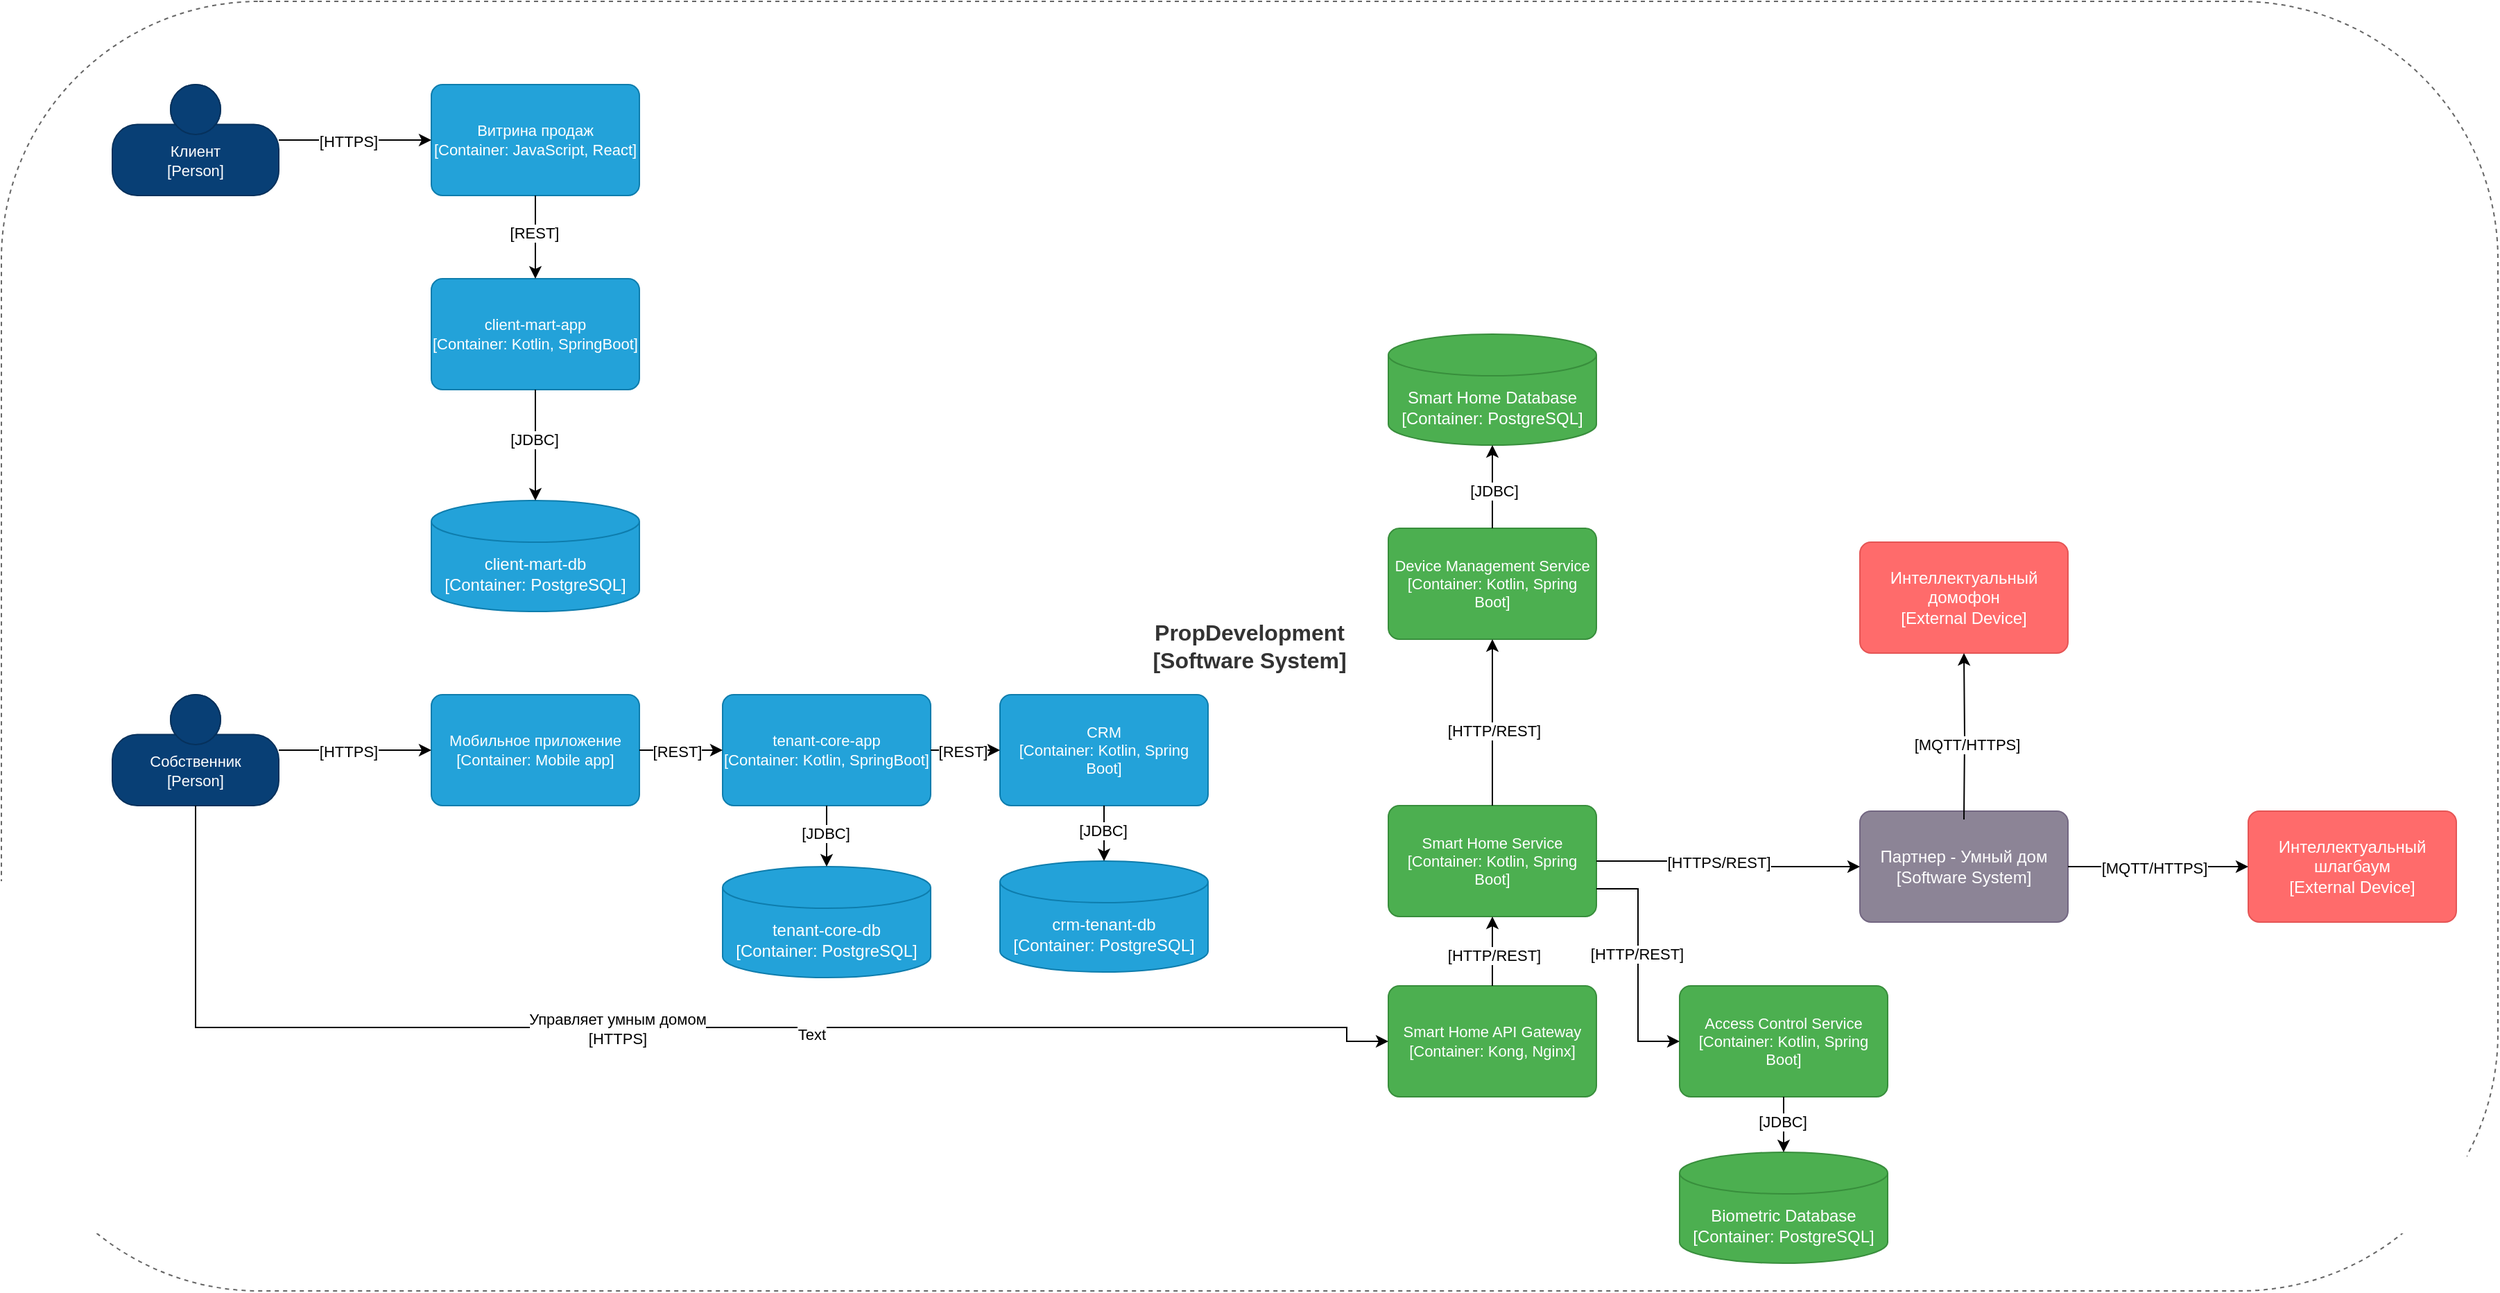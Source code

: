 <?xml version="1.0" encoding="UTF-8"?>
<mxfile version="28.2.3">
  <diagram id="zsP8EnEX3o-jkApchkRU" name="PropDevelopment - Доработанная диаграмма контейнеров с Умным домом">
    <mxGraphModel dx="1737" dy="1000" grid="1" gridSize="10" guides="1" tooltips="1" connect="1" arrows="1" fold="1" page="1" pageScale="1" pageWidth="827" pageHeight="1169" math="0" shadow="0">
      <root>
        <mxCell id="0" />
        <mxCell id="1" parent="0" />
        <mxCell id="quCamd7nlm0nYq9ba5P_-1" value="PropDevelopment&#xa;[Software System]" style="rounded=1;fontSize=16;whiteSpace=wrap;html=1;dashed=1;arcSize=20;fillColor=none;strokeColor=#666666;fontColor=#333333;fontStyle=1" vertex="1" parent="1">
          <mxGeometry x="820" y="1130" width="1800" height="930" as="geometry" />
        </mxCell>
        <mxCell id="quCamd7nlm0nYq9ba5P_-2" value="Клиент&#xa;[Person]" style="html=1;fontSize=11;dashed=0;whiteSpace=wrap;fillColor=#083F75;strokeColor=#06315C;fontColor=#ffffff;shape=mxgraph.c4.person2;align=center;points=[[0.5,0,0],[1,0.5,0],[1,0.75,0],[0.75,1,0],[0.5,1,0],[0.25,1,0],[0,0.75,0],[0,0.5,0]];resizable=0;" vertex="1" parent="1">
          <mxGeometry x="900" y="1190" width="120" height="80" as="geometry" />
        </mxCell>
        <mxCell id="quCamd7nlm0nYq9ba5P_-3" value="Собственник&#xa;[Person]" style="html=1;fontSize=11;dashed=0;whiteSpace=wrap;fillColor=#083F75;strokeColor=#06315C;fontColor=#ffffff;shape=mxgraph.c4.person2;align=center;points=[[0.5,0,0],[1,0.5,0],[1,0.75,0],[0.75,1,0],[0.5,1,0],[0.25,1,0],[0,0.75,0],[0,0.5,0]];resizable=0;" vertex="1" parent="1">
          <mxGeometry x="900" y="1630" width="120" height="80" as="geometry" />
        </mxCell>
        <mxCell id="quCamd7nlm0nYq9ba5P_-4" value="Витрина продаж&#xa;[Container: JavaScript, React]" style="rounded=1;whiteSpace=wrap;html=1;fontSize=11;labelBackgroundColor=none;fillColor=#23A2D9;fontColor=#ffffff;align=center;arcSize=10;strokeColor=#0E7DAD;resizable=0;points=[[0.25,0,0],[0.5,0,0],[0.75,0,0],[1,0.25,0],[1,0.5,0],[1,0.75,0],[0.75,1,0],[0.5,1,0],[0.25,1,0],[0,0.75,0],[0,0.5,0],[0,0.25,0]];" vertex="1" parent="1">
          <mxGeometry x="1130" y="1190" width="150" height="80" as="geometry" />
        </mxCell>
        <mxCell id="quCamd7nlm0nYq9ba5P_-5" value="client-mart-app&#xa;[Container: Kotlin, SpringBoot]" style="rounded=1;whiteSpace=wrap;html=1;fontSize=11;labelBackgroundColor=none;fillColor=#23A2D9;fontColor=#ffffff;align=center;arcSize=10;strokeColor=#0E7DAD;resizable=0;points=[[0.25,0,0],[0.5,0,0],[0.75,0,0],[1,0.25,0],[1,0.5,0],[1,0.75,0],[0.75,1,0],[0.5,1,0],[0.25,1,0],[0,0.75,0],[0,0.5,0],[0,0.25,0]];" vertex="1" parent="1">
          <mxGeometry x="1130" y="1330" width="150" height="80" as="geometry" />
        </mxCell>
        <mxCell id="quCamd7nlm0nYq9ba5P_-6" value="client-mart-db&#xa;[Container: PostgreSQL]" style="shape=cylinder3;size=15;whiteSpace=wrap;html=1;boundedLbl=1;rounded=0;labelBackgroundColor=none;fillColor=#23A2D9;fontSize=12;fontColor=#ffffff;align=center;strokeColor=#0E7DAD;resizable=0;points=[[0.5,0,0],[1,0.25,0],[1,0.5,0],[1,0.75,0],[0.5,1,0],[0,0.75,0],[0,0.5,0],[0,0.25,0]];" vertex="1" parent="1">
          <mxGeometry x="1130" y="1490" width="150" height="80" as="geometry" />
        </mxCell>
        <mxCell id="quCamd7nlm0nYq9ba5P_-7" value="tenant-core-app&#xa;[Container: Kotlin, SpringBoot]" style="rounded=1;whiteSpace=wrap;html=1;fontSize=11;labelBackgroundColor=none;fillColor=#23A2D9;fontColor=#ffffff;align=center;arcSize=10;strokeColor=#0E7DAD;resizable=0;points=[[0.25,0,0],[0.5,0,0],[0.75,0,0],[1,0.25,0],[1,0.5,0],[1,0.75,0],[0.75,1,0],[0.5,1,0],[0.25,1,0],[0,0.75,0],[0,0.5,0],[0,0.25,0]];" vertex="1" parent="1">
          <mxGeometry x="1340" y="1630" width="150" height="80" as="geometry" />
        </mxCell>
        <mxCell id="quCamd7nlm0nYq9ba5P_-8" value="tenant-core-db&#xa;[Container: PostgreSQL]" style="shape=cylinder3;size=15;whiteSpace=wrap;html=1;boundedLbl=1;rounded=0;labelBackgroundColor=none;fillColor=#23A2D9;fontSize=12;fontColor=#ffffff;align=center;strokeColor=#0E7DAD;resizable=0;points=[[0.5,0,0],[1,0.25,0],[1,0.5,0],[1,0.75,0],[0.5,1,0],[0,0.75,0],[0,0.5,0],[0,0.25,0]];" vertex="1" parent="1">
          <mxGeometry x="1340" y="1754" width="150" height="80" as="geometry" />
        </mxCell>
        <mxCell id="quCamd7nlm0nYq9ba5P_-9" value="CRM&#xa;[Container: Kotlin, Spring Boot]" style="rounded=1;whiteSpace=wrap;html=1;fontSize=11;labelBackgroundColor=none;fillColor=#23A2D9;fontColor=#ffffff;align=center;arcSize=10;strokeColor=#0E7DAD;resizable=0;points=[[0.25,0,0],[0.5,0,0],[0.75,0,0],[1,0.25,0],[1,0.5,0],[1,0.75,0],[0.75,1,0],[0.5,1,0],[0.25,1,0],[0,0.75,0],[0,0.5,0],[0,0.25,0]];" vertex="1" parent="1">
          <mxGeometry x="1540" y="1630" width="150" height="80" as="geometry" />
        </mxCell>
        <mxCell id="quCamd7nlm0nYq9ba5P_-10" value="crm-tenant-db&#xa;[Container: PostgreSQL]" style="shape=cylinder3;size=15;whiteSpace=wrap;html=1;boundedLbl=1;rounded=0;labelBackgroundColor=none;fillColor=#23A2D9;fontSize=12;fontColor=#ffffff;align=center;strokeColor=#0E7DAD;resizable=0;points=[[0.5,0,0],[1,0.25,0],[1,0.5,0],[1,0.75,0],[0.5,1,0],[0,0.75,0],[0,0.5,0],[0,0.25,0]];" vertex="1" parent="1">
          <mxGeometry x="1540" y="1750" width="150" height="80" as="geometry" />
        </mxCell>
        <mxCell id="quCamd7nlm0nYq9ba5P_-11" value="Мобильное приложение&#xa;[Container: Mobile app]" style="rounded=1;whiteSpace=wrap;html=1;fontSize=11;labelBackgroundColor=none;fillColor=#23A2D9;fontColor=#ffffff;align=center;arcSize=10;strokeColor=#0E7DAD;resizable=0;points=[[0.25,0,0],[0.5,0,0],[0.75,0,0],[1,0.25,0],[1,0.5,0],[1,0.75,0],[0.75,1,0],[0.5,1,0],[0.25,1,0],[0,0.75,0],[0,0.5,0],[0,0.25,0]];" vertex="1" parent="1">
          <mxGeometry x="1130" y="1630" width="150" height="80" as="geometry" />
        </mxCell>
        <mxCell id="quCamd7nlm0nYq9ba5P_-12" value="Smart Home API Gateway&#xa;[Container: Kong, Nginx]" style="rounded=1;whiteSpace=wrap;html=1;fontSize=11;labelBackgroundColor=none;fillColor=#4CAF50;fontColor=#ffffff;align=center;arcSize=10;strokeColor=#388E3C;resizable=0;points=[[0.25,0,0],[0.5,0,0],[0.75,0,0],[1,0.25,0],[1,0.5,0],[1,0.75,0],[0.75,1,0],[0.5,1,0],[0.25,1,0],[0,0.75,0],[0,0.5,0],[0,0.25,0]];" vertex="1" parent="1">
          <mxGeometry x="1820" y="1840" width="150" height="80" as="geometry" />
        </mxCell>
        <mxCell id="quCamd7nlm0nYq9ba5P_-13" value="Smart Home Service&#xa;[Container: Kotlin, Spring Boot]" style="rounded=1;whiteSpace=wrap;html=1;fontSize=11;labelBackgroundColor=none;fillColor=#4CAF50;fontColor=#ffffff;align=center;arcSize=10;strokeColor=#388E3C;resizable=0;points=[[0.25,0,0],[0.5,0,0],[0.75,0,0],[1,0.25,0],[1,0.5,0],[1,0.75,0],[0.75,1,0],[0.5,1,0],[0.25,1,0],[0,0.75,0],[0,0.5,0],[0,0.25,0]];" vertex="1" parent="1">
          <mxGeometry x="1820" y="1710" width="150" height="80" as="geometry" />
        </mxCell>
        <mxCell id="quCamd7nlm0nYq9ba5P_-14" value="Device Management Service&#xa;[Container: Kotlin, Spring Boot]" style="rounded=1;whiteSpace=wrap;html=1;fontSize=11;labelBackgroundColor=none;fillColor=#4CAF50;fontColor=#ffffff;align=center;arcSize=10;strokeColor=#388E3C;resizable=0;points=[[0.25,0,0],[0.5,0,0],[0.75,0,0],[1,0.25,0],[1,0.5,0],[1,0.75,0],[0.75,1,0],[0.5,1,0],[0.25,1,0],[0,0.75,0],[0,0.5,0],[0,0.25,0]];" vertex="1" parent="1">
          <mxGeometry x="1820" y="1510" width="150" height="80" as="geometry" />
        </mxCell>
        <mxCell id="quCamd7nlm0nYq9ba5P_-15" value="Access Control Service&#xa;[Container: Kotlin, Spring Boot]" style="rounded=1;whiteSpace=wrap;html=1;fontSize=11;labelBackgroundColor=none;fillColor=#4CAF50;fontColor=#ffffff;align=center;arcSize=10;strokeColor=#388E3C;resizable=0;points=[[0.25,0,0],[0.5,0,0],[0.75,0,0],[1,0.25,0],[1,0.5,0],[1,0.75,0],[0.75,1,0],[0.5,1,0],[0.25,1,0],[0,0.75,0],[0,0.5,0],[0,0.25,0]];" vertex="1" parent="1">
          <mxGeometry x="2030" y="1840" width="150" height="80" as="geometry" />
        </mxCell>
        <mxCell id="quCamd7nlm0nYq9ba5P_-16" value="Smart Home Database&#xa;[Container: PostgreSQL]" style="shape=cylinder3;size=15;whiteSpace=wrap;html=1;boundedLbl=1;rounded=0;labelBackgroundColor=none;fillColor=#4CAF50;fontSize=12;fontColor=#ffffff;align=center;strokeColor=#388E3C;resizable=0;points=[[0.5,0,0],[1,0.25,0],[1,0.5,0],[1,0.75,0],[0.5,1,0],[0,0.75,0],[0,0.5,0],[0,0.25,0]];" vertex="1" parent="1">
          <mxGeometry x="1820" y="1370" width="150" height="80" as="geometry" />
        </mxCell>
        <mxCell id="quCamd7nlm0nYq9ba5P_-17" value="Biometric Database&#xa;[Container: PostgreSQL]" style="shape=cylinder3;size=15;whiteSpace=wrap;html=1;boundedLbl=1;rounded=0;labelBackgroundColor=none;fillColor=#4CAF50;fontSize=12;fontColor=#ffffff;align=center;strokeColor=#388E3C;resizable=0;points=[[0.5,0,0],[1,0.25,0],[1,0.5,0],[1,0.75,0],[0.5,1,0],[0,0.75,0],[0,0.5,0],[0,0.25,0]];" vertex="1" parent="1">
          <mxGeometry x="2030" y="1960" width="150" height="80" as="geometry" />
        </mxCell>
        <mxCell id="quCamd7nlm0nYq9ba5P_-18" value="Партнер - Умный дом&#xa;[Software System]" style="rounded=1;whiteSpace=wrap;html=1;labelBackgroundColor=none;fillColor=#8C8496;fontColor=#ffffff;align=center;arcSize=10;strokeColor=#736782;resizable=0;points=[[0.25,0,0],[0.5,0,0],[0.75,0,0],[1,0.25,0],[1,0.5,0],[1,0.75,0],[0.75,1,0],[0.5,1,0],[0.25,1,0],[0,0.75,0],[0,0.5,0],[0,0.25,0]];" vertex="1" parent="1">
          <mxGeometry x="2160" y="1714" width="150" height="80" as="geometry" />
        </mxCell>
        <mxCell id="quCamd7nlm0nYq9ba5P_-19" value="Интеллектуальный домофон&#xa;[External Device]" style="rounded=1;whiteSpace=wrap;html=1;labelBackgroundColor=none;fillColor=#FF6B6B;fontColor=#ffffff;align=center;arcSize=10;strokeColor=#E55555;resizable=0;points=[[0.25,0,0],[0.5,0,0],[0.75,0,0],[1,0.25,0],[1,0.5,0],[1,0.75,0],[0.75,1,0],[0.5,1,0],[0.25,1,0],[0,0.75,0],[0,0.5,0],[0,0.25,0]];" vertex="1" parent="1">
          <mxGeometry x="2160" y="1520" width="150" height="80" as="geometry" />
        </mxCell>
        <mxCell id="quCamd7nlm0nYq9ba5P_-20" value="Интеллектуальный шлагбаум&#xa;[External Device]" style="rounded=1;whiteSpace=wrap;html=1;labelBackgroundColor=none;fillColor=#FF6B6B;fontColor=#ffffff;align=center;arcSize=10;strokeColor=#E55555;resizable=0;points=[[0.25,0,0],[0.5,0,0],[0.75,0,0],[1,0.25,0],[1,0.5,0],[1,0.75,0],[0.75,1,0],[0.5,1,0],[0.25,1,0],[0,0.75,0],[0,0.5,0],[0,0.25,0]];" vertex="1" parent="1">
          <mxGeometry x="2440" y="1714" width="150" height="80" as="geometry" />
        </mxCell>
        <mxCell id="quCamd7nlm0nYq9ba5P_-21" style="edgeStyle=orthogonalEdgeStyle;rounded=0;orthogonalLoop=1;jettySize=auto;html=1;exitX=1;exitY=0.5;exitDx=0;exitDy=0;exitPerimeter=0;entryX=0;entryY=0.5;entryDx=0;entryDy=0;entryPerimeter=0;" edge="1" parent="1" source="quCamd7nlm0nYq9ba5P_-2" target="quCamd7nlm0nYq9ba5P_-4">
          <mxGeometry relative="1" as="geometry" />
        </mxCell>
        <mxCell id="quCamd7nlm0nYq9ba5P_-22" value="[HTTPS]" style="edgeLabel;html=1;align=center;verticalAlign=middle;resizable=0;points=[];" connectable="0" vertex="1" parent="quCamd7nlm0nYq9ba5P_-21">
          <mxGeometry x="-0.1" y="-1" relative="1" as="geometry">
            <mxPoint as="offset" />
          </mxGeometry>
        </mxCell>
        <mxCell id="quCamd7nlm0nYq9ba5P_-23" style="edgeStyle=orthogonalEdgeStyle;rounded=0;orthogonalLoop=1;jettySize=auto;html=1;exitX=1;exitY=0.5;exitDx=0;exitDy=0;exitPerimeter=0;entryX=0;entryY=0.5;entryDx=0;entryDy=0;exitPerimeter=0;" edge="1" parent="1" source="quCamd7nlm0nYq9ba5P_-3" target="quCamd7nlm0nYq9ba5P_-11">
          <mxGeometry relative="1" as="geometry" />
        </mxCell>
        <mxCell id="quCamd7nlm0nYq9ba5P_-24" value="[HTTPS]" style="edgeLabel;html=1;align=center;verticalAlign=middle;resizable=0;points=[];" connectable="0" vertex="1" parent="quCamd7nlm0nYq9ba5P_-23">
          <mxGeometry x="-0.1" y="-1" relative="1" as="geometry">
            <mxPoint as="offset" />
          </mxGeometry>
        </mxCell>
        <mxCell id="quCamd7nlm0nYq9ba5P_-25" style="edgeStyle=orthogonalEdgeStyle;rounded=0;orthogonalLoop=1;jettySize=auto;html=1;exitX=0.5;exitY=1;exitDx=0;exitDy=0;exitPerimeter=0;entryX=0;entryY=0.5;entryDx=0;entryDy=0;exitPerimeter=0;entryPerimeter=0;" edge="1" parent="1" source="quCamd7nlm0nYq9ba5P_-3" target="quCamd7nlm0nYq9ba5P_-12">
          <mxGeometry relative="1" as="geometry">
            <Array as="points">
              <mxPoint x="960" y="1870" />
              <mxPoint x="1790" y="1870" />
              <mxPoint x="1790" y="1880" />
            </Array>
          </mxGeometry>
        </mxCell>
        <mxCell id="quCamd7nlm0nYq9ba5P_-26" value="Управляет умным домом&#xa;[HTTPS]" style="edgeLabel;html=1;align=center;verticalAlign=middle;resizable=0;points=[];" connectable="0" vertex="1" parent="quCamd7nlm0nYq9ba5P_-25">
          <mxGeometry x="-0.1" y="-1" relative="1" as="geometry">
            <mxPoint as="offset" />
          </mxGeometry>
        </mxCell>
        <mxCell id="quCamd7nlm0nYq9ba5P_-56" value="Text" style="edgeLabel;html=1;align=center;verticalAlign=middle;resizable=0;points=[];" vertex="1" connectable="0" parent="quCamd7nlm0nYq9ba5P_-25">
          <mxGeometry x="0.175" y="-5" relative="1" as="geometry">
            <mxPoint x="-1" as="offset" />
          </mxGeometry>
        </mxCell>
        <mxCell id="quCamd7nlm0nYq9ba5P_-27" style="edgeStyle=orthogonalEdgeStyle;rounded=0;orthogonalLoop=1;jettySize=auto;html=1;exitX=0.5;exitY=1;exitDx=0;exitDy=0;exitPerimeter=0;entryX=0.5;entryY=0;entryDx=0;entryDy=0;entryPerimeter=0;" edge="1" parent="1" source="quCamd7nlm0nYq9ba5P_-4" target="quCamd7nlm0nYq9ba5P_-5">
          <mxGeometry relative="1" as="geometry" />
        </mxCell>
        <mxCell id="quCamd7nlm0nYq9ba5P_-28" value="[REST]" style="edgeLabel;html=1;align=center;verticalAlign=middle;resizable=0;points=[];" connectable="0" vertex="1" parent="quCamd7nlm0nYq9ba5P_-27">
          <mxGeometry x="-0.1" y="-1" relative="1" as="geometry">
            <mxPoint as="offset" />
          </mxGeometry>
        </mxCell>
        <mxCell id="quCamd7nlm0nYq9ba5P_-29" style="edgeStyle=orthogonalEdgeStyle;rounded=0;orthogonalLoop=1;jettySize=auto;html=1;exitX=0.5;exitY=1;exitDx=0;exitDy=0;exitPerimeter=0;entryX=0.5;entryY=0;entryDx=0;entryDy=0;entryPerimeter=0;" edge="1" parent="1" source="quCamd7nlm0nYq9ba5P_-5" target="quCamd7nlm0nYq9ba5P_-6">
          <mxGeometry relative="1" as="geometry" />
        </mxCell>
        <mxCell id="quCamd7nlm0nYq9ba5P_-30" value="[JDBC]" style="edgeLabel;html=1;align=center;verticalAlign=middle;resizable=0;points=[];" connectable="0" vertex="1" parent="quCamd7nlm0nYq9ba5P_-29">
          <mxGeometry x="-0.1" y="-1" relative="1" as="geometry">
            <mxPoint as="offset" />
          </mxGeometry>
        </mxCell>
        <mxCell id="quCamd7nlm0nYq9ba5P_-31" style="edgeStyle=orthogonalEdgeStyle;rounded=0;orthogonalLoop=1;jettySize=auto;html=1;exitX=1;exitY=0.5;exitDx=0;exitDy=0;exitPerimeter=0;entryX=0;entryY=0.5;entryDx=0;entryDy=0;entryPerimeter=0;" edge="1" parent="1" source="quCamd7nlm0nYq9ba5P_-11" target="quCamd7nlm0nYq9ba5P_-7">
          <mxGeometry relative="1" as="geometry" />
        </mxCell>
        <mxCell id="quCamd7nlm0nYq9ba5P_-32" value="[REST]" style="edgeLabel;html=1;align=center;verticalAlign=middle;resizable=0;points=[];" connectable="0" vertex="1" parent="quCamd7nlm0nYq9ba5P_-31">
          <mxGeometry x="-0.1" y="-1" relative="1" as="geometry">
            <mxPoint as="offset" />
          </mxGeometry>
        </mxCell>
        <mxCell id="quCamd7nlm0nYq9ba5P_-33" style="edgeStyle=orthogonalEdgeStyle;rounded=0;orthogonalLoop=1;jettySize=auto;html=1;exitX=0.5;exitY=1;exitDx=0;exitDy=0;exitPerimeter=0;entryX=0.5;entryY=0;entryDx=0;entryDy=0;entryPerimeter=0;" edge="1" parent="1" source="quCamd7nlm0nYq9ba5P_-7" target="quCamd7nlm0nYq9ba5P_-8">
          <mxGeometry relative="1" as="geometry" />
        </mxCell>
        <mxCell id="quCamd7nlm0nYq9ba5P_-34" value="[JDBC]" style="edgeLabel;html=1;align=center;verticalAlign=middle;resizable=0;points=[];" connectable="0" vertex="1" parent="quCamd7nlm0nYq9ba5P_-33">
          <mxGeometry x="-0.1" y="-1" relative="1" as="geometry">
            <mxPoint as="offset" />
          </mxGeometry>
        </mxCell>
        <mxCell id="quCamd7nlm0nYq9ba5P_-35" style="edgeStyle=orthogonalEdgeStyle;rounded=0;orthogonalLoop=1;jettySize=auto;html=1;exitX=1;exitY=0.5;exitDx=0;exitDy=0;exitPerimeter=0;entryX=0;entryY=0.5;entryDx=0;entryDy=0;entryPerimeter=0;" edge="1" parent="1" source="quCamd7nlm0nYq9ba5P_-7" target="quCamd7nlm0nYq9ba5P_-9">
          <mxGeometry relative="1" as="geometry" />
        </mxCell>
        <mxCell id="quCamd7nlm0nYq9ba5P_-36" value="[REST]" style="edgeLabel;html=1;align=center;verticalAlign=middle;resizable=0;points=[];" connectable="0" vertex="1" parent="quCamd7nlm0nYq9ba5P_-35">
          <mxGeometry x="-0.1" y="-1" relative="1" as="geometry">
            <mxPoint as="offset" />
          </mxGeometry>
        </mxCell>
        <mxCell id="quCamd7nlm0nYq9ba5P_-37" style="edgeStyle=orthogonalEdgeStyle;rounded=0;orthogonalLoop=1;jettySize=auto;html=1;exitX=0.5;exitY=1;exitDx=0;exitDy=0;exitPerimeter=0;entryX=0.5;entryY=0;entryDx=0;entryDy=0;entryPerimeter=0;" edge="1" parent="1" source="quCamd7nlm0nYq9ba5P_-9" target="quCamd7nlm0nYq9ba5P_-10">
          <mxGeometry relative="1" as="geometry" />
        </mxCell>
        <mxCell id="quCamd7nlm0nYq9ba5P_-38" value="[JDBC]" style="edgeLabel;html=1;align=center;verticalAlign=middle;resizable=0;points=[];" connectable="0" vertex="1" parent="quCamd7nlm0nYq9ba5P_-37">
          <mxGeometry x="-0.1" y="-1" relative="1" as="geometry">
            <mxPoint as="offset" />
          </mxGeometry>
        </mxCell>
        <mxCell id="quCamd7nlm0nYq9ba5P_-39" style="edgeStyle=orthogonalEdgeStyle;rounded=0;orthogonalLoop=1;jettySize=auto;html=1;exitX=0.5;exitY=0;exitDx=0;exitDy=0;exitPerimeter=0;entryX=0.5;entryY=1;entryDx=0;entryDy=0;entryPerimeter=0;" edge="1" parent="1" source="quCamd7nlm0nYq9ba5P_-12" target="quCamd7nlm0nYq9ba5P_-13">
          <mxGeometry relative="1" as="geometry" />
        </mxCell>
        <mxCell id="quCamd7nlm0nYq9ba5P_-40" value="[HTTP/REST]" style="edgeLabel;html=1;align=center;verticalAlign=middle;resizable=0;points=[];" connectable="0" vertex="1" parent="quCamd7nlm0nYq9ba5P_-39">
          <mxGeometry x="-0.1" y="-1" relative="1" as="geometry">
            <mxPoint as="offset" />
          </mxGeometry>
        </mxCell>
        <mxCell id="quCamd7nlm0nYq9ba5P_-41" style="edgeStyle=orthogonalEdgeStyle;rounded=0;orthogonalLoop=1;jettySize=auto;html=1;exitX=0.5;exitY=0;exitDx=0;exitDy=0;exitPerimeter=0;entryX=0.5;entryY=1;entryDx=0;entryDy=0;entryPerimeter=0;" edge="1" parent="1" source="quCamd7nlm0nYq9ba5P_-13" target="quCamd7nlm0nYq9ba5P_-14">
          <mxGeometry relative="1" as="geometry" />
        </mxCell>
        <mxCell id="quCamd7nlm0nYq9ba5P_-42" value="[HTTP/REST]" style="edgeLabel;html=1;align=center;verticalAlign=middle;resizable=0;points=[];" connectable="0" vertex="1" parent="quCamd7nlm0nYq9ba5P_-41">
          <mxGeometry x="-0.1" y="-1" relative="1" as="geometry">
            <mxPoint as="offset" />
          </mxGeometry>
        </mxCell>
        <mxCell id="quCamd7nlm0nYq9ba5P_-43" style="edgeStyle=orthogonalEdgeStyle;rounded=0;orthogonalLoop=1;jettySize=auto;html=1;exitX=1;exitY=0.75;exitDx=0;exitDy=0;exitPerimeter=0;entryX=0;entryY=0.5;entryDx=0;entryDy=0;entryPerimeter=0;" edge="1" parent="1" source="quCamd7nlm0nYq9ba5P_-13" target="quCamd7nlm0nYq9ba5P_-15">
          <mxGeometry relative="1" as="geometry" />
        </mxCell>
        <mxCell id="quCamd7nlm0nYq9ba5P_-44" value="[HTTP/REST]" style="edgeLabel;html=1;align=center;verticalAlign=middle;resizable=0;points=[];" connectable="0" vertex="1" parent="quCamd7nlm0nYq9ba5P_-43">
          <mxGeometry x="-0.1" y="-1" relative="1" as="geometry">
            <mxPoint as="offset" />
          </mxGeometry>
        </mxCell>
        <mxCell id="quCamd7nlm0nYq9ba5P_-45" style="edgeStyle=orthogonalEdgeStyle;rounded=0;orthogonalLoop=1;jettySize=auto;html=1;exitX=0.5;exitY=0;exitDx=0;exitDy=0;exitPerimeter=0;entryX=0.5;entryY=1;entryDx=0;entryDy=0;entryPerimeter=0;" edge="1" parent="1" source="quCamd7nlm0nYq9ba5P_-14" target="quCamd7nlm0nYq9ba5P_-16">
          <mxGeometry relative="1" as="geometry" />
        </mxCell>
        <mxCell id="quCamd7nlm0nYq9ba5P_-46" value="[JDBC]" style="edgeLabel;html=1;align=center;verticalAlign=middle;resizable=0;points=[];" connectable="0" vertex="1" parent="quCamd7nlm0nYq9ba5P_-45">
          <mxGeometry x="-0.1" y="-1" relative="1" as="geometry">
            <mxPoint as="offset" />
          </mxGeometry>
        </mxCell>
        <mxCell id="quCamd7nlm0nYq9ba5P_-47" style="edgeStyle=orthogonalEdgeStyle;rounded=0;orthogonalLoop=1;jettySize=auto;html=1;exitX=0.5;exitY=1;exitDx=0;exitDy=0;exitPerimeter=0;entryX=0.5;entryY=0;entryDx=0;entryDy=0;entryPerimeter=0;" edge="1" parent="1" source="quCamd7nlm0nYq9ba5P_-15" target="quCamd7nlm0nYq9ba5P_-17">
          <mxGeometry relative="1" as="geometry" />
        </mxCell>
        <mxCell id="quCamd7nlm0nYq9ba5P_-48" value="[JDBC]" style="edgeLabel;html=1;align=center;verticalAlign=middle;resizable=0;points=[];" connectable="0" vertex="1" parent="quCamd7nlm0nYq9ba5P_-47">
          <mxGeometry x="-0.1" y="-1" relative="1" as="geometry">
            <mxPoint as="offset" />
          </mxGeometry>
        </mxCell>
        <mxCell id="quCamd7nlm0nYq9ba5P_-49" style="edgeStyle=orthogonalEdgeStyle;rounded=0;orthogonalLoop=1;jettySize=auto;html=1;exitX=1;exitY=0.5;exitDx=0;exitDy=0;exitPerimeter=0;entryX=0;entryY=0.5;entryDx=0;entryDy=0;entryPerimeter=0;" edge="1" parent="1" source="quCamd7nlm0nYq9ba5P_-13" target="quCamd7nlm0nYq9ba5P_-18">
          <mxGeometry relative="1" as="geometry" />
        </mxCell>
        <mxCell id="quCamd7nlm0nYq9ba5P_-50" value="[HTTPS/REST]" style="edgeLabel;html=1;align=center;verticalAlign=middle;resizable=0;points=[];" connectable="0" vertex="1" parent="quCamd7nlm0nYq9ba5P_-49">
          <mxGeometry x="-0.1" y="-1" relative="1" as="geometry">
            <mxPoint as="offset" />
          </mxGeometry>
        </mxCell>
        <mxCell id="quCamd7nlm0nYq9ba5P_-51" style="edgeStyle=orthogonalEdgeStyle;rounded=0;orthogonalLoop=1;jettySize=auto;html=1;entryX=0.5;entryY=1;entryDx=0;entryDy=0;entryPerimeter=0;" edge="1" parent="1" target="quCamd7nlm0nYq9ba5P_-19">
          <mxGeometry relative="1" as="geometry">
            <mxPoint x="2235" y="1720" as="sourcePoint" />
          </mxGeometry>
        </mxCell>
        <mxCell id="quCamd7nlm0nYq9ba5P_-52" value="[MQTT/HTTPS]" style="edgeLabel;html=1;align=center;verticalAlign=middle;resizable=0;points=[];" connectable="0" vertex="1" parent="quCamd7nlm0nYq9ba5P_-51">
          <mxGeometry x="-0.1" y="-1" relative="1" as="geometry">
            <mxPoint as="offset" />
          </mxGeometry>
        </mxCell>
        <mxCell id="quCamd7nlm0nYq9ba5P_-53" style="edgeStyle=orthogonalEdgeStyle;rounded=0;orthogonalLoop=1;jettySize=auto;html=1;exitX=1;exitY=0.5;exitDx=0;exitDy=0;exitPerimeter=0;entryX=0;entryY=0.5;entryDx=0;entryDy=0;entryPerimeter=0;" edge="1" parent="1" source="quCamd7nlm0nYq9ba5P_-18" target="quCamd7nlm0nYq9ba5P_-20">
          <mxGeometry relative="1" as="geometry">
            <Array as="points">
              <mxPoint x="2380" y="1754" />
              <mxPoint x="2380" y="1750" />
              <mxPoint x="2410" y="1750" />
              <mxPoint x="2410" y="1754" />
            </Array>
          </mxGeometry>
        </mxCell>
        <mxCell id="quCamd7nlm0nYq9ba5P_-54" value="[MQTT/HTTPS]" style="edgeLabel;html=1;align=center;verticalAlign=middle;resizable=0;points=[];" connectable="0" vertex="1" parent="quCamd7nlm0nYq9ba5P_-53">
          <mxGeometry x="-0.1" y="-1" relative="1" as="geometry">
            <mxPoint as="offset" />
          </mxGeometry>
        </mxCell>
      </root>
    </mxGraphModel>
  </diagram>
</mxfile>
